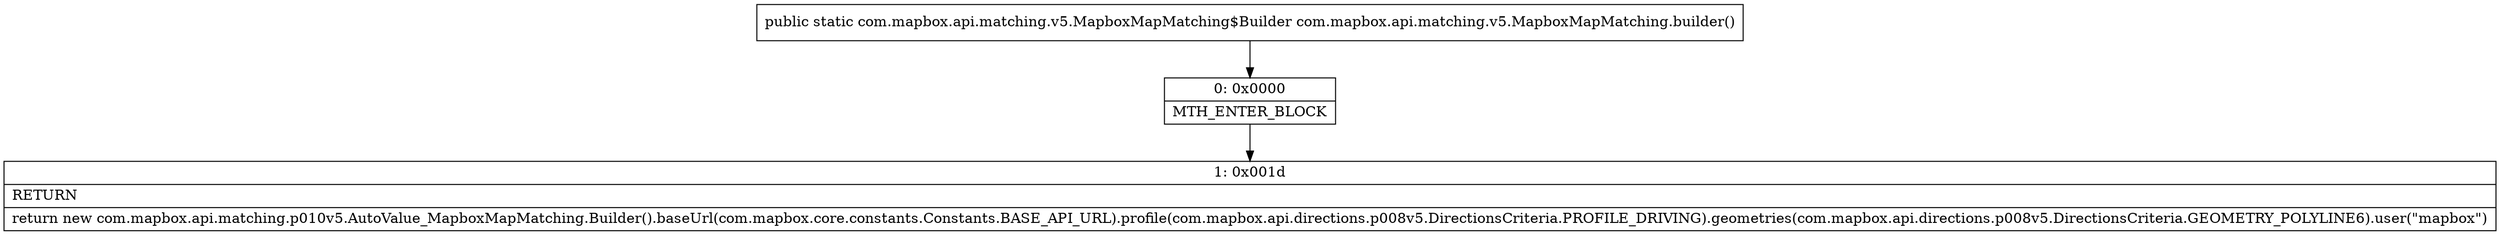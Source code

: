 digraph "CFG forcom.mapbox.api.matching.v5.MapboxMapMatching.builder()Lcom\/mapbox\/api\/matching\/v5\/MapboxMapMatching$Builder;" {
Node_0 [shape=record,label="{0\:\ 0x0000|MTH_ENTER_BLOCK\l}"];
Node_1 [shape=record,label="{1\:\ 0x001d|RETURN\l|return new com.mapbox.api.matching.p010v5.AutoValue_MapboxMapMatching.Builder().baseUrl(com.mapbox.core.constants.Constants.BASE_API_URL).profile(com.mapbox.api.directions.p008v5.DirectionsCriteria.PROFILE_DRIVING).geometries(com.mapbox.api.directions.p008v5.DirectionsCriteria.GEOMETRY_POLYLINE6).user(\"mapbox\")\l}"];
MethodNode[shape=record,label="{public static com.mapbox.api.matching.v5.MapboxMapMatching$Builder com.mapbox.api.matching.v5.MapboxMapMatching.builder() }"];
MethodNode -> Node_0;
Node_0 -> Node_1;
}

